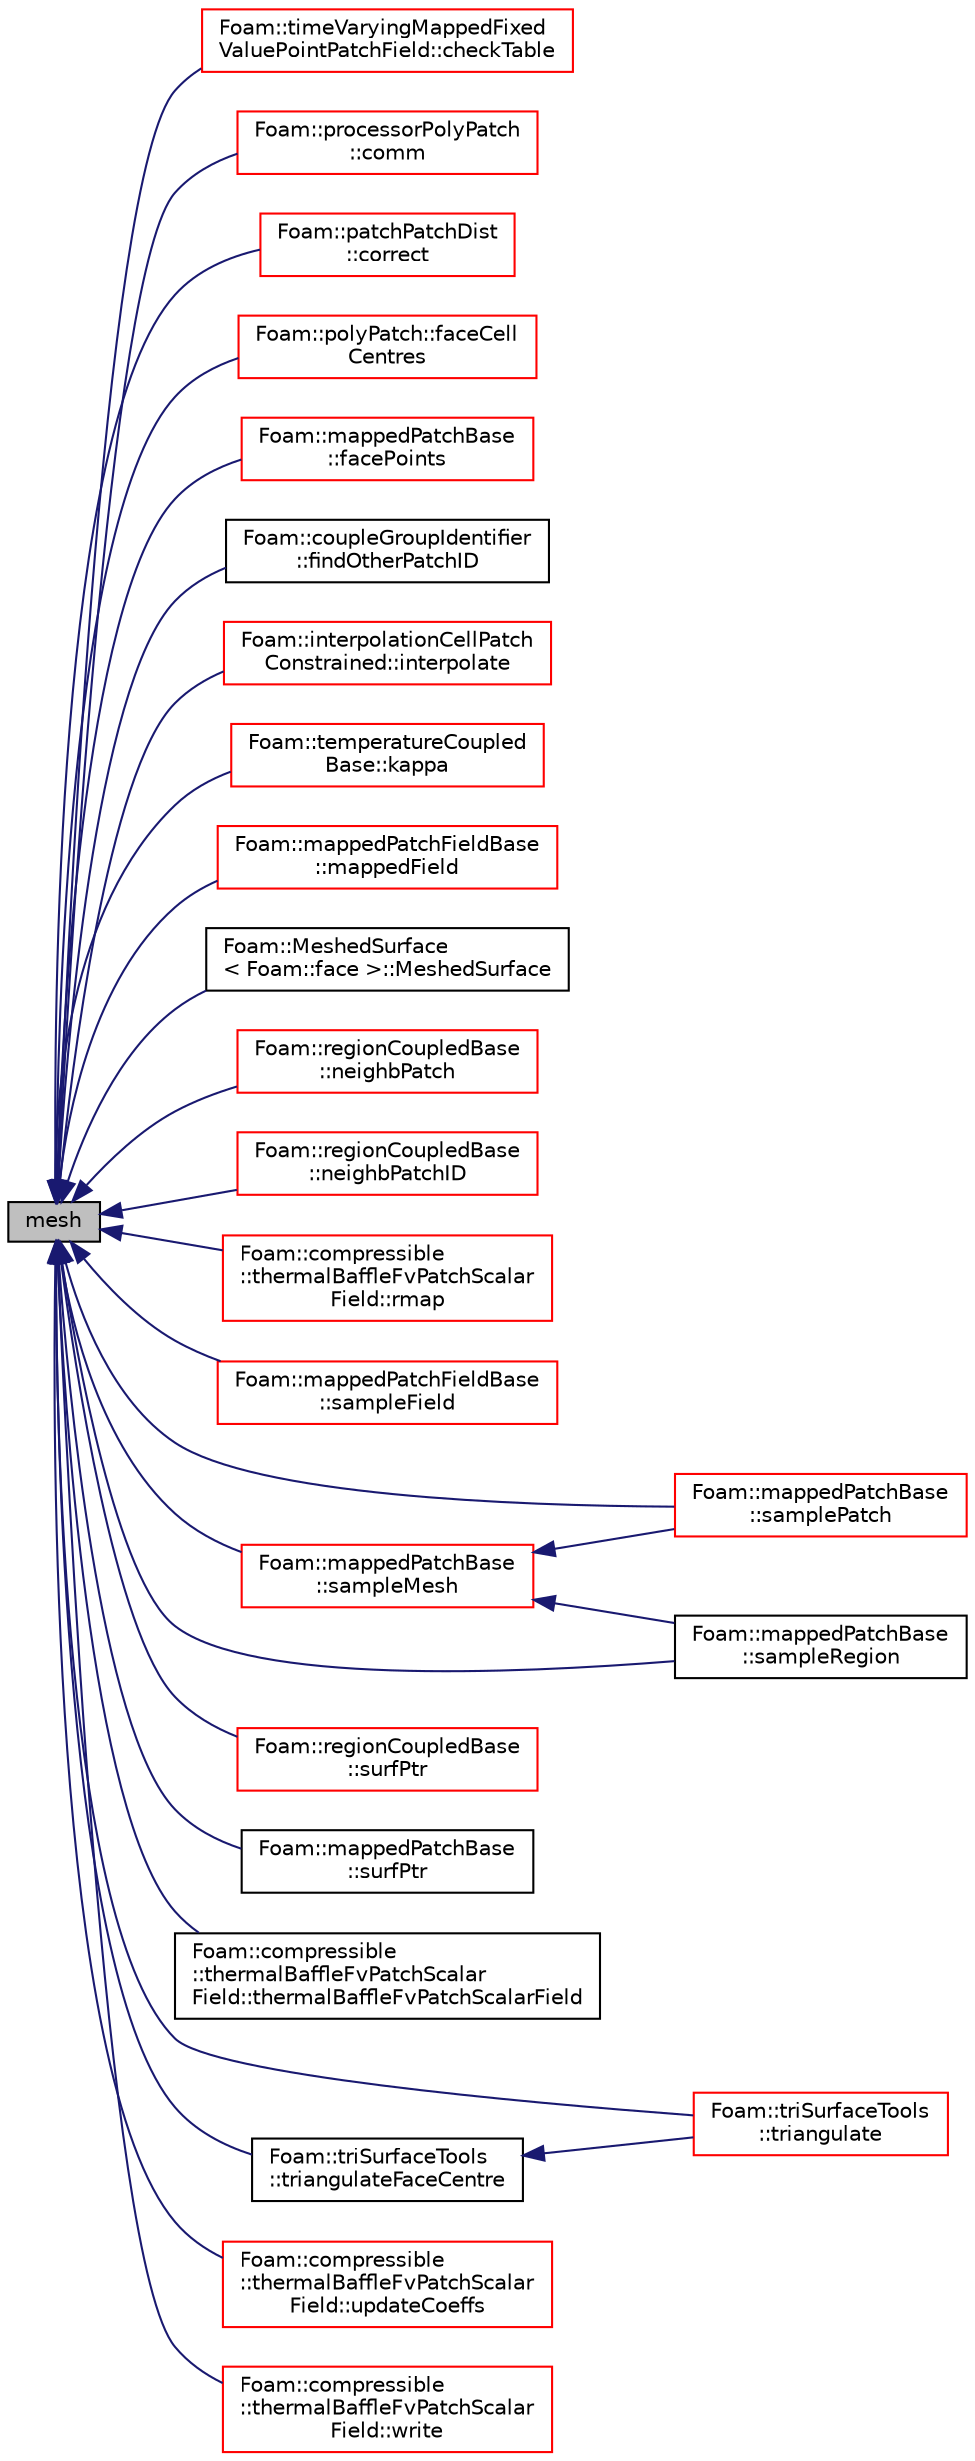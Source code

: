 digraph "mesh"
{
  bgcolor="transparent";
  edge [fontname="Helvetica",fontsize="10",labelfontname="Helvetica",labelfontsize="10"];
  node [fontname="Helvetica",fontsize="10",shape=record];
  rankdir="LR";
  Node2206 [label="mesh",height=0.2,width=0.4,color="black", fillcolor="grey75", style="filled", fontcolor="black"];
  Node2206 -> Node2207 [dir="back",color="midnightblue",fontsize="10",style="solid",fontname="Helvetica"];
  Node2207 [label="Foam::timeVaryingMappedFixed\lValuePointPatchField::checkTable",height=0.2,width=0.4,color="red",URL="$a24541.html#a89f63f29ad3b1f1081f9bc42599fef27",tooltip="Find boundary data inbetween current time and interpolate. "];
  Node2206 -> Node2209 [dir="back",color="midnightblue",fontsize="10",style="solid",fontname="Helvetica"];
  Node2209 [label="Foam::processorPolyPatch\l::comm",height=0.2,width=0.4,color="red",URL="$a28609.html#a8bdf05e14c00281ba14f0e1e24c2dd58",tooltip="Return communicator used for communication. "];
  Node2206 -> Node2213 [dir="back",color="midnightblue",fontsize="10",style="solid",fontname="Helvetica"];
  Node2213 [label="Foam::patchPatchDist\l::correct",height=0.2,width=0.4,color="red",URL="$a25977.html#a3ae44b28050c3aa494c1d8e18cf618c1",tooltip="Correct for mesh geom/topo changes. "];
  Node2206 -> Node2215 [dir="back",color="midnightblue",fontsize="10",style="solid",fontname="Helvetica"];
  Node2215 [label="Foam::polyPatch::faceCell\lCentres",height=0.2,width=0.4,color="red",URL="$a28633.html#acca061594bb06f575376bf7c6e4ab70a",tooltip="Return face cell centres. "];
  Node2206 -> Node2218 [dir="back",color="midnightblue",fontsize="10",style="solid",fontname="Helvetica"];
  Node2218 [label="Foam::mappedPatchBase\l::facePoints",height=0.2,width=0.4,color="red",URL="$a26225.html#a07740d4a505ec8efad942345ccfc861e",tooltip="Get the points from face-centre-decomposition face centres. "];
  Node2206 -> Node2220 [dir="back",color="midnightblue",fontsize="10",style="solid",fontname="Helvetica"];
  Node2220 [label="Foam::coupleGroupIdentifier\l::findOtherPatchID",height=0.2,width=0.4,color="black",URL="$a28269.html#a1f982be5814aa55aaae2af24ff0564b2",tooltip="Find other patch in same region. Returns index of patch or -1. "];
  Node2206 -> Node2221 [dir="back",color="midnightblue",fontsize="10",style="solid",fontname="Helvetica"];
  Node2221 [label="Foam::interpolationCellPatch\lConstrained::interpolate",height=0.2,width=0.4,color="red",URL="$a23745.html#ae22f528678167f33dd0dd7ad66b74387",tooltip="Interpolate field to the given point in the given cell. "];
  Node2206 -> Node2223 [dir="back",color="midnightblue",fontsize="10",style="solid",fontname="Helvetica"];
  Node2223 [label="Foam::temperatureCoupled\lBase::kappa",height=0.2,width=0.4,color="red",URL="$a32005.html#adbad3ddac3d957ac2b2c8d2b91a93de6",tooltip="Given patch temperature calculate corresponding K field. "];
  Node2206 -> Node2236 [dir="back",color="midnightblue",fontsize="10",style="solid",fontname="Helvetica"];
  Node2236 [label="Foam::mappedPatchFieldBase\l::mappedField",height=0.2,width=0.4,color="red",URL="$a22965.html#a64601fddebd792642d8cefb7b7cd93f9",tooltip="Map sampleField onto *this patch. "];
  Node2206 -> Node2238 [dir="back",color="midnightblue",fontsize="10",style="solid",fontname="Helvetica"];
  Node2238 [label="Foam::MeshedSurface\l\< Foam::face \>::MeshedSurface",height=0.2,width=0.4,color="black",URL="$a30833.html#a3ee4d9ba6f03479eb3698c0e391b40e9",tooltip="Construct from a boundary mesh with local points/faces. "];
  Node2206 -> Node2239 [dir="back",color="midnightblue",fontsize="10",style="solid",fontname="Helvetica"];
  Node2239 [label="Foam::regionCoupledBase\l::neighbPatch",height=0.2,width=0.4,color="red",URL="$a26313.html#ab784732583dec0d0eb28b94c73330cc2",tooltip="Return a reference to the neighbour patch. "];
  Node2206 -> Node2242 [dir="back",color="midnightblue",fontsize="10",style="solid",fontname="Helvetica"];
  Node2242 [label="Foam::regionCoupledBase\l::neighbPatchID",height=0.2,width=0.4,color="red",URL="$a26313.html#afc2149e80f0785ace675c205b80eb6bc",tooltip="Neighbour patch ID. "];
  Node2206 -> Node2246 [dir="back",color="midnightblue",fontsize="10",style="solid",fontname="Helvetica"];
  Node2246 [label="Foam::compressible\l::thermalBaffleFvPatchScalar\lField::rmap",height=0.2,width=0.4,color="red",URL="$a30269.html#a713277715ccc0a5ef466b0516d44731f",tooltip="Reverse map the given fvPatchField onto this fvPatchField. "];
  Node2206 -> Node2249 [dir="back",color="midnightblue",fontsize="10",style="solid",fontname="Helvetica"];
  Node2249 [label="Foam::mappedPatchFieldBase\l::sampleField",height=0.2,width=0.4,color="red",URL="$a22965.html#a82ce453c2b9085b30d70e1ae05b1c722",tooltip="Field to sample. Either on my or nbr mesh. "];
  Node2206 -> Node2250 [dir="back",color="midnightblue",fontsize="10",style="solid",fontname="Helvetica"];
  Node2250 [label="Foam::mappedPatchBase\l::sampleMesh",height=0.2,width=0.4,color="red",URL="$a26225.html#a75f4352dcd205ea34f90ada907f95091",tooltip="Get the region mesh. "];
  Node2250 -> Node2258 [dir="back",color="midnightblue",fontsize="10",style="solid",fontname="Helvetica"];
  Node2258 [label="Foam::mappedPatchBase\l::samplePatch",height=0.2,width=0.4,color="red",URL="$a26225.html#abeba9683e79bef1963ffd8abdd6aa59f",tooltip="Patch (only if NEARESTPATCHFACE) "];
  Node2250 -> Node2264 [dir="back",color="midnightblue",fontsize="10",style="solid",fontname="Helvetica"];
  Node2264 [label="Foam::mappedPatchBase\l::sampleRegion",height=0.2,width=0.4,color="black",URL="$a26225.html#addbdc95b98f4098c7a88c13c90619f2f",tooltip="Region to sample. "];
  Node2206 -> Node2258 [dir="back",color="midnightblue",fontsize="10",style="solid",fontname="Helvetica"];
  Node2206 -> Node2264 [dir="back",color="midnightblue",fontsize="10",style="solid",fontname="Helvetica"];
  Node2206 -> Node2281 [dir="back",color="midnightblue",fontsize="10",style="solid",fontname="Helvetica"];
  Node2281 [label="Foam::regionCoupledBase\l::surfPtr",height=0.2,width=0.4,color="red",URL="$a26313.html#a9f816d46870e7842532ae562aa6ff1d6",tooltip="Return a reference to the projection surface. "];
  Node2206 -> Node2284 [dir="back",color="midnightblue",fontsize="10",style="solid",fontname="Helvetica"];
  Node2284 [label="Foam::mappedPatchBase\l::surfPtr",height=0.2,width=0.4,color="black",URL="$a26225.html#a9f816d46870e7842532ae562aa6ff1d6",tooltip="Return a pointer to the AMI projection surface. "];
  Node2206 -> Node2285 [dir="back",color="midnightblue",fontsize="10",style="solid",fontname="Helvetica"];
  Node2285 [label="Foam::compressible\l::thermalBaffleFvPatchScalar\lField::thermalBaffleFvPatchScalarField",height=0.2,width=0.4,color="black",URL="$a30269.html#ad32be9d3204fc76b9a0936bcb1df989d",tooltip="Construct from patch, internal field and dictionary. "];
  Node2206 -> Node2286 [dir="back",color="midnightblue",fontsize="10",style="solid",fontname="Helvetica"];
  Node2286 [label="Foam::triSurfaceTools\l::triangulate",height=0.2,width=0.4,color="red",URL="$a26673.html#abc610083203403b6a9406e6d0206150e",tooltip="Simple triangulation of (selected patches of) boundaryMesh. Needs. "];
  Node2206 -> Node2294 [dir="back",color="midnightblue",fontsize="10",style="solid",fontname="Helvetica"];
  Node2294 [label="Foam::triSurfaceTools\l::triangulateFaceCentre",height=0.2,width=0.4,color="black",URL="$a26673.html#abf2be73c84828e0d5db6921bf8b57353",tooltip="Face-centre triangulation of (selected patches of) boundaryMesh. "];
  Node2294 -> Node2286 [dir="back",color="midnightblue",fontsize="10",style="solid",fontname="Helvetica"];
  Node2206 -> Node2233 [dir="back",color="midnightblue",fontsize="10",style="solid",fontname="Helvetica"];
  Node2233 [label="Foam::compressible\l::thermalBaffleFvPatchScalar\lField::updateCoeffs",height=0.2,width=0.4,color="red",URL="$a30269.html#a7e24eafac629d3733181cd942d4c902f",tooltip="Update the coefficients associated with the patch field. "];
  Node2206 -> Node2295 [dir="back",color="midnightblue",fontsize="10",style="solid",fontname="Helvetica"];
  Node2295 [label="Foam::compressible\l::thermalBaffleFvPatchScalar\lField::write",height=0.2,width=0.4,color="red",URL="$a30269.html#a293fdfec8bdfbd5c3913ab4c9f3454ff",tooltip="Write. "];
}

